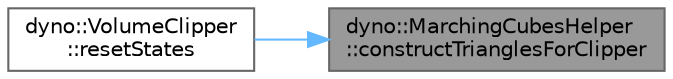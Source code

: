 digraph "dyno::MarchingCubesHelper::constructTrianglesForClipper"
{
 // LATEX_PDF_SIZE
  bgcolor="transparent";
  edge [fontname=Helvetica,fontsize=10,labelfontname=Helvetica,labelfontsize=10];
  node [fontname=Helvetica,fontsize=10,shape=box,height=0.2,width=0.4];
  rankdir="RL";
  Node1 [id="Node000001",label="dyno::MarchingCubesHelper\l::constructTrianglesForClipper",height=0.2,width=0.4,color="gray40", fillcolor="grey60", style="filled", fontcolor="black",tooltip=" "];
  Node1 -> Node2 [id="edge1_Node000001_Node000002",dir="back",color="steelblue1",style="solid",tooltip=" "];
  Node2 [id="Node000002",label="dyno::VolumeClipper\l::resetStates",height=0.2,width=0.4,color="grey40", fillcolor="white", style="filled",URL="$classdyno_1_1_volume_clipper.html#aed0832720a22175900d570a5029166b2",tooltip=" "];
}
